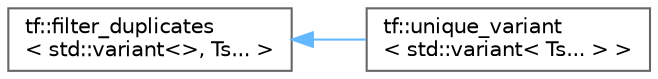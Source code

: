 digraph "类继承关系图"
{
 // LATEX_PDF_SIZE
  bgcolor="transparent";
  edge [fontname=Helvetica,fontsize=10,labelfontname=Helvetica,labelfontsize=10];
  node [fontname=Helvetica,fontsize=10,shape=box,height=0.2,width=0.4];
  rankdir="LR";
  Node0 [id="Node000000",label="tf::filter_duplicates\l\< std::variant\<\>, Ts... \>",height=0.2,width=0.4,color="grey40", fillcolor="white", style="filled",URL="$structtf_1_1filter__duplicates.html",tooltip=" "];
  Node0 -> Node1 [id="edge7315_Node000000_Node000001",dir="back",color="steelblue1",style="solid",tooltip=" "];
  Node1 [id="Node000001",label="tf::unique_variant\l\< std::variant\< Ts... \> \>",height=0.2,width=0.4,color="grey40", fillcolor="white", style="filled",URL="$structtf_1_1unique__variant_3_01std_1_1variant_3_01_ts_8_8_8_01_4_01_4.html",tooltip=" "];
}
